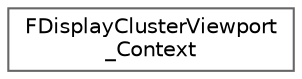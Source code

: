 digraph "Graphical Class Hierarchy"
{
 // INTERACTIVE_SVG=YES
 // LATEX_PDF_SIZE
  bgcolor="transparent";
  edge [fontname=Helvetica,fontsize=10,labelfontname=Helvetica,labelfontsize=10];
  node [fontname=Helvetica,fontsize=10,shape=box,height=0.2,width=0.4];
  rankdir="LR";
  Node0 [id="Node000000",label="FDisplayClusterViewport\l_Context",height=0.2,width=0.4,color="grey40", fillcolor="white", style="filled",URL="$d0/d10/classFDisplayClusterViewport__Context.html",tooltip="Viewport context with cahched data and states."];
}
